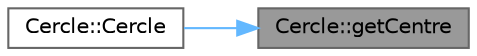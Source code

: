digraph "Cercle::getCentre"
{
 // LATEX_PDF_SIZE
  bgcolor="transparent";
  edge [fontname=Helvetica,fontsize=10,labelfontname=Helvetica,labelfontsize=10];
  node [fontname=Helvetica,fontsize=10,shape=box,height=0.2,width=0.4];
  rankdir="RL";
  Node1 [label="Cercle::getCentre",height=0.2,width=0.4,color="gray40", fillcolor="grey60", style="filled", fontcolor="black",tooltip="getter du centre"];
  Node1 -> Node2 [dir="back",color="steelblue1",style="solid"];
  Node2 [label="Cercle::Cercle",height=0.2,width=0.4,color="grey40", fillcolor="white", style="filled",URL="$class_cercle.html#ab87cb1469bb1c99f5f0c56064caea1e3",tooltip="Constructeur par recopie."];
}
